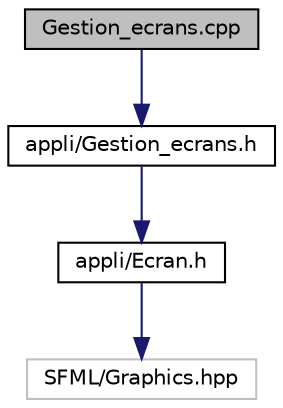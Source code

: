 digraph "Gestion_ecrans.cpp"
{
  edge [fontname="Helvetica",fontsize="10",labelfontname="Helvetica",labelfontsize="10"];
  node [fontname="Helvetica",fontsize="10",shape=record];
  Node1 [label="Gestion_ecrans.cpp",height=0.2,width=0.4,color="black", fillcolor="grey75", style="filled", fontcolor="black"];
  Node1 -> Node2 [color="midnightblue",fontsize="10",style="solid",fontname="Helvetica"];
  Node2 [label="appli/Gestion_ecrans.h",height=0.2,width=0.4,color="black", fillcolor="white", style="filled",URL="$_gestion__ecrans_8h.html"];
  Node2 -> Node3 [color="midnightblue",fontsize="10",style="solid",fontname="Helvetica"];
  Node3 [label="appli/Ecran.h",height=0.2,width=0.4,color="black", fillcolor="white", style="filled",URL="$_ecran_8h.html"];
  Node3 -> Node4 [color="midnightblue",fontsize="10",style="solid",fontname="Helvetica"];
  Node4 [label="SFML/Graphics.hpp",height=0.2,width=0.4,color="grey75", fillcolor="white", style="filled"];
}
